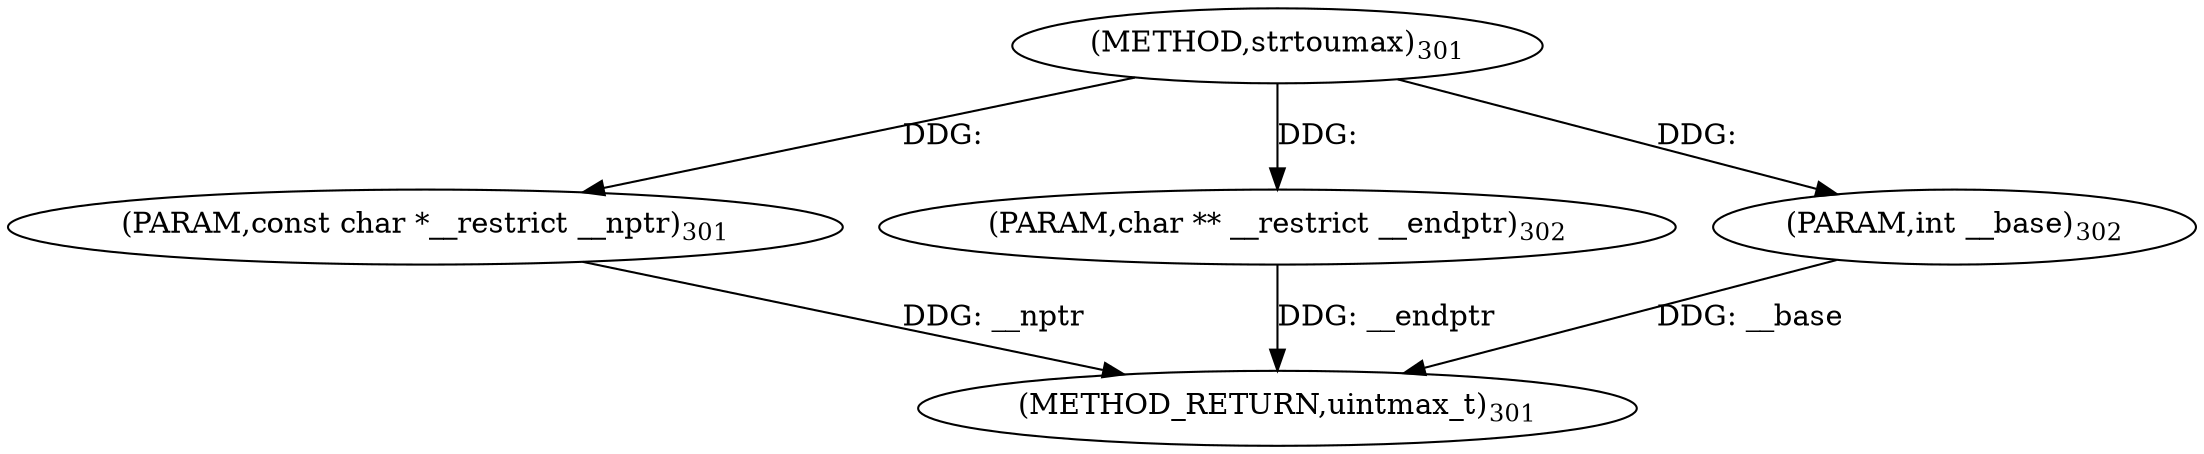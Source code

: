 digraph "strtoumax" {  
"8043" [label = <(METHOD,strtoumax)<SUB>301</SUB>> ]
"8047" [label = <(METHOD_RETURN,uintmax_t)<SUB>301</SUB>> ]
"8044" [label = <(PARAM,const char *__restrict __nptr)<SUB>301</SUB>> ]
"8045" [label = <(PARAM,char ** __restrict __endptr)<SUB>302</SUB>> ]
"8046" [label = <(PARAM,int __base)<SUB>302</SUB>> ]
  "8044" -> "8047"  [ label = "DDG: __nptr"] 
  "8045" -> "8047"  [ label = "DDG: __endptr"] 
  "8046" -> "8047"  [ label = "DDG: __base"] 
  "8043" -> "8044"  [ label = "DDG: "] 
  "8043" -> "8045"  [ label = "DDG: "] 
  "8043" -> "8046"  [ label = "DDG: "] 
}
